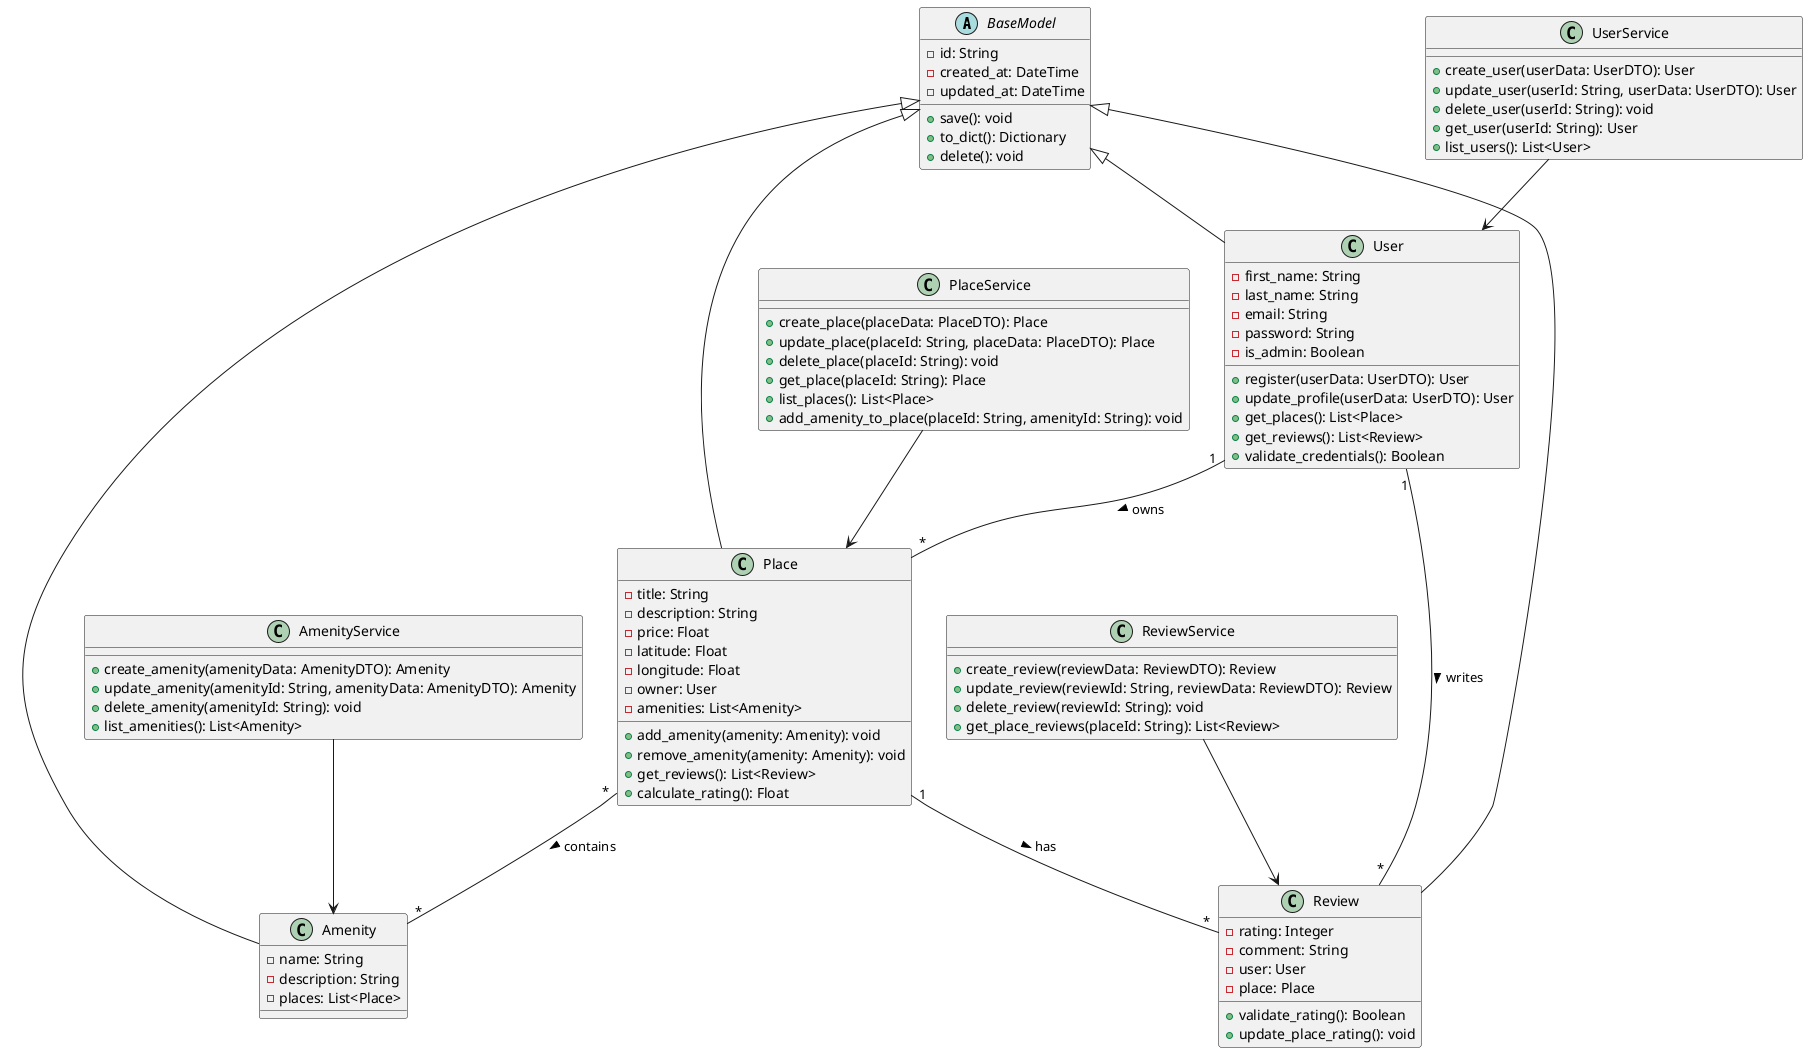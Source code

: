 @startuml HBnB Detailed Class Diagram

abstract class BaseModel {
    -id: String
    -created_at: DateTime
    -updated_at: DateTime
    +save(): void
    +to_dict(): Dictionary
    +delete(): void
}

class User {
    -first_name: String
    -last_name: String
    -email: String
    -password: String
    -is_admin: Boolean
    +register(userData: UserDTO): User
    +update_profile(userData: UserDTO): User
    +get_places(): List<Place>
    +get_reviews(): List<Review>
    +validate_credentials(): Boolean
}

class Place {
    -title: String
    -description: String
    -price: Float
    -latitude: Float
    -longitude: Float
    -owner: User
    -amenities: List<Amenity>
    +add_amenity(amenity: Amenity): void
    +remove_amenity(amenity: Amenity): void
    +get_reviews(): List<Review>
    +calculate_rating(): Float
}

class Review {
    -rating: Integer
    -comment: String
    -user: User
    -place: Place
    +validate_rating(): Boolean
    +update_place_rating(): void
}

class Amenity {
    -name: String
    -description: String
    -places: List<Place>
}

' Services
class UserService {
    +create_user(userData: UserDTO): User
    +update_user(userId: String, userData: UserDTO): User
    +delete_user(userId: String): void
    +get_user(userId: String): User
    +list_users(): List<User>
}

class PlaceService {
    +create_place(placeData: PlaceDTO): Place
    +update_place(placeId: String, placeData: PlaceDTO): Place
    +delete_place(placeId: String): void
    +get_place(placeId: String): Place
    +list_places(): List<Place>
    +add_amenity_to_place(placeId: String, amenityId: String): void
}

class ReviewService {
    +create_review(reviewData: ReviewDTO): Review
    +update_review(reviewId: String, reviewData: ReviewDTO): Review
    +delete_review(reviewId: String): void
    +get_place_reviews(placeId: String): List<Review>
}

class AmenityService {
    +create_amenity(amenityData: AmenityDTO): Amenity
    +update_amenity(amenityId: String, amenityData: AmenityDTO): Amenity
    +delete_amenity(amenityId: String): void
    +list_amenities(): List<Amenity>
}

' Relations
BaseModel <|-- User
BaseModel <|-- Place
BaseModel <|-- Review
BaseModel <|-- Amenity

User "1" -- "*" Place : owns >
User "1" -- "*" Review : writes >
Place "1" -- "*" Review : has >
Place "*" -- "*" Amenity : contains >

UserService --> User
PlaceService --> Place
ReviewService --> Review
AmenityService --> Amenity

@enduml
